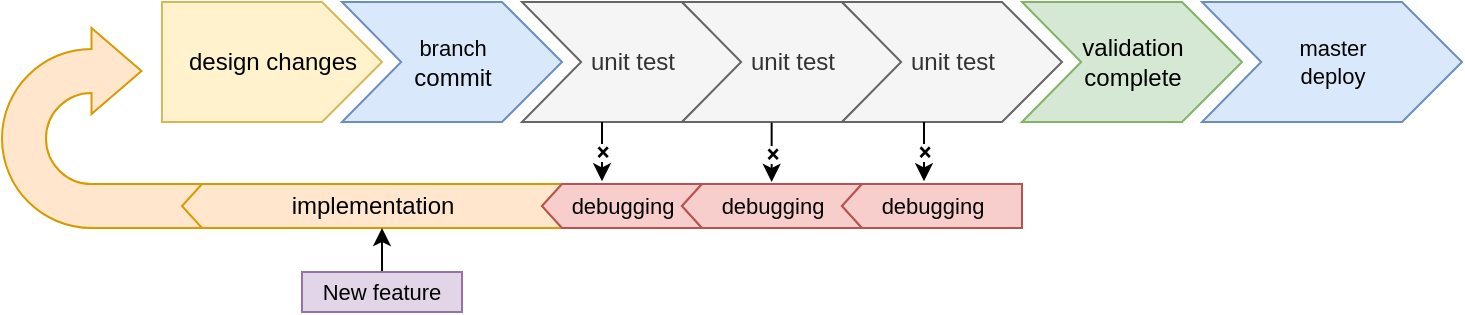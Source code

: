 <mxfile version="14.0.1" type="github">
  <diagram id="uKRyEX4Oqy5Uq11Np0ob" name="Page-1">
    <mxGraphModel dx="1181" dy="677" grid="1" gridSize="10" guides="1" tooltips="1" connect="1" arrows="1" fold="1" page="1" pageScale="1" pageWidth="1169" pageHeight="827" math="0" shadow="0">
      <root>
        <mxCell id="0" />
        <mxCell id="1" parent="0" />
        <mxCell id="KPVkUS9t8yKxZZGC2MSo-30" value="" style="html=1;shadow=0;dashed=0;align=center;verticalAlign=middle;shape=mxgraph.arrows2.uTurnArrow;dy=11;arrowHead=43;dx2=25;fillColor=#ffe6cc;strokeColor=#d79b00;" vertex="1" parent="1">
          <mxGeometry x="220" y="378" width="100" height="100" as="geometry" />
        </mxCell>
        <mxCell id="KPVkUS9t8yKxZZGC2MSo-31" value="&lt;span style=&quot;font-size: 11px&quot;&gt;branch&lt;br&gt;&lt;/span&gt;commit" style="html=1;shadow=0;dashed=0;align=center;verticalAlign=middle;shape=mxgraph.arrows2.arrow;dy=0;dx=30;notch=29.57;fillColor=#dae8fc;strokeColor=#6c8ebf;fontSize=12;" vertex="1" parent="1">
          <mxGeometry x="390" y="365" width="110" height="60" as="geometry" />
        </mxCell>
        <mxCell id="KPVkUS9t8yKxZZGC2MSo-32" value="unit test" style="html=1;shadow=0;dashed=0;align=center;verticalAlign=middle;shape=mxgraph.arrows2.arrow;dy=0;dx=30;notch=29.57;horizontal=1;fillColor=#f5f5f5;strokeColor=#666666;fontColor=#333333;" vertex="1" parent="1">
          <mxGeometry x="480" y="365" width="110" height="60" as="geometry" />
        </mxCell>
        <mxCell id="KPVkUS9t8yKxZZGC2MSo-36" value="design changes" style="html=1;shadow=0;dashed=0;align=center;verticalAlign=middle;shape=mxgraph.arrows2.arrow;dy=0;dx=30;notch=0;fillColor=#fff2cc;strokeColor=#d6b656;" vertex="1" parent="1">
          <mxGeometry x="300" y="365" width="110" height="60" as="geometry" />
        </mxCell>
        <mxCell id="KPVkUS9t8yKxZZGC2MSo-38" value="unit test" style="html=1;shadow=0;dashed=0;align=center;verticalAlign=middle;shape=mxgraph.arrows2.arrow;dy=0;dx=30;notch=29.57;fillColor=#f5f5f5;strokeColor=#666666;fontColor=#333333;" vertex="1" parent="1">
          <mxGeometry x="560" y="365" width="110" height="60" as="geometry" />
        </mxCell>
        <mxCell id="KPVkUS9t8yKxZZGC2MSo-39" value="unit test" style="html=1;shadow=0;dashed=0;align=center;verticalAlign=middle;shape=mxgraph.arrows2.arrow;dy=0;dx=30;notch=29.57;fillColor=#f5f5f5;strokeColor=#666666;fontColor=#333333;" vertex="1" parent="1">
          <mxGeometry x="640" y="365" width="110" height="60" as="geometry" />
        </mxCell>
        <mxCell id="KPVkUS9t8yKxZZGC2MSo-40" value="validation&lt;br&gt;complete" style="html=1;shadow=0;dashed=0;align=center;verticalAlign=middle;shape=mxgraph.arrows2.arrow;dy=0;dx=30;notch=29.57;fillColor=#d5e8d4;strokeColor=#82b366;" vertex="1" parent="1">
          <mxGeometry x="730" y="365" width="110" height="60" as="geometry" />
        </mxCell>
        <mxCell id="KPVkUS9t8yKxZZGC2MSo-41" value="implementation" style="html=1;shadow=0;dashed=0;align=center;verticalAlign=middle;shape=mxgraph.arrows2.arrow;dy=0;dx=10;notch=10;flipH=1;fillColor=#ffe6cc;strokeColor=#d79b00;" vertex="1" parent="1">
          <mxGeometry x="310" y="456" width="190" height="22" as="geometry" />
        </mxCell>
        <mxCell id="KPVkUS9t8yKxZZGC2MSo-43" value="&lt;font style=&quot;font-size: 11px;&quot;&gt;debugging&lt;/font&gt;" style="html=1;shadow=0;dashed=0;align=center;verticalAlign=middle;shape=mxgraph.arrows2.arrow;dy=0;dx=10;notch=10;flipH=1;horizontal=1;fontSize=11;fillColor=#f8cecc;strokeColor=#b85450;" vertex="1" parent="1">
          <mxGeometry x="490" y="456" width="80" height="22" as="geometry" />
        </mxCell>
        <mxCell id="KPVkUS9t8yKxZZGC2MSo-44" value="&lt;span style=&quot;font-size: 11px;&quot;&gt;debugging&lt;/span&gt;" style="html=1;shadow=0;dashed=0;align=center;verticalAlign=middle;shape=mxgraph.arrows2.arrow;dy=0;dx=10;notch=10;flipH=1;horizontal=1;fontSize=11;fillColor=#f8cecc;strokeColor=#b85450;" vertex="1" parent="1">
          <mxGeometry x="560" y="456" width="90" height="22" as="geometry" />
        </mxCell>
        <mxCell id="KPVkUS9t8yKxZZGC2MSo-45" value="&lt;span style=&quot;font-size: 11px;&quot;&gt;debugging&lt;/span&gt;" style="html=1;shadow=0;dashed=0;align=center;verticalAlign=middle;shape=mxgraph.arrows2.arrow;dy=0;dx=10;notch=0;flipH=1;horizontal=1;fontSize=11;fillColor=#f8cecc;strokeColor=#b85450;" vertex="1" parent="1">
          <mxGeometry x="640" y="456" width="90" height="22" as="geometry" />
        </mxCell>
        <mxCell id="KPVkUS9t8yKxZZGC2MSo-50" value="" style="endArrow=classic;html=1;fontSize=11;exitX=0;exitY=0;exitDx=40;exitDy=60;exitPerimeter=0;entryX=0.625;entryY=-0.061;entryDx=0;entryDy=0;entryPerimeter=0;" edge="1" parent="1" source="KPVkUS9t8yKxZZGC2MSo-32" target="KPVkUS9t8yKxZZGC2MSo-43">
          <mxGeometry relative="1" as="geometry">
            <mxPoint x="520" y="400" as="sourcePoint" />
            <mxPoint x="620" y="400" as="targetPoint" />
          </mxGeometry>
        </mxCell>
        <mxCell id="KPVkUS9t8yKxZZGC2MSo-51" value="❌" style="edgeLabel;resizable=0;html=1;align=center;verticalAlign=middle;fontSize=8;" connectable="0" vertex="1" parent="KPVkUS9t8yKxZZGC2MSo-50">
          <mxGeometry relative="1" as="geometry" />
        </mxCell>
        <mxCell id="KPVkUS9t8yKxZZGC2MSo-52" value="" style="endArrow=classic;html=1;fontSize=11;exitX=0;exitY=0;exitDx=40;exitDy=60;exitPerimeter=0;entryX=0.625;entryY=-0.061;entryDx=0;entryDy=0;entryPerimeter=0;" edge="1" parent="1">
          <mxGeometry relative="1" as="geometry">
            <mxPoint x="604.83" y="425.34" as="sourcePoint" />
            <mxPoint x="604.83" y="454.998" as="targetPoint" />
          </mxGeometry>
        </mxCell>
        <mxCell id="KPVkUS9t8yKxZZGC2MSo-53" value="❌" style="edgeLabel;resizable=0;html=1;align=center;verticalAlign=middle;fontSize=8;" connectable="0" vertex="1" parent="KPVkUS9t8yKxZZGC2MSo-52">
          <mxGeometry relative="1" as="geometry" />
        </mxCell>
        <mxCell id="KPVkUS9t8yKxZZGC2MSo-56" value="" style="endArrow=classic;html=1;fontSize=11;exitX=0;exitY=0;exitDx=40;exitDy=60;exitPerimeter=0;entryX=0.625;entryY=-0.061;entryDx=0;entryDy=0;entryPerimeter=0;" edge="1" parent="1">
          <mxGeometry relative="1" as="geometry">
            <mxPoint x="681.0" y="425.0" as="sourcePoint" />
            <mxPoint x="681.0" y="454.658" as="targetPoint" />
          </mxGeometry>
        </mxCell>
        <mxCell id="KPVkUS9t8yKxZZGC2MSo-57" value="❌" style="edgeLabel;resizable=0;html=1;align=center;verticalAlign=middle;fontSize=8;" connectable="0" vertex="1" parent="KPVkUS9t8yKxZZGC2MSo-56">
          <mxGeometry relative="1" as="geometry" />
        </mxCell>
        <mxCell id="KPVkUS9t8yKxZZGC2MSo-58" value="master&lt;br&gt;deploy" style="html=1;shadow=0;dashed=0;align=center;verticalAlign=middle;shape=mxgraph.arrows2.arrow;dy=0;dx=30;notch=29.57;fillColor=#dae8fc;strokeColor=#6c8ebf;fontSize=11;" vertex="1" parent="1">
          <mxGeometry x="820" y="365" width="130" height="60" as="geometry" />
        </mxCell>
        <mxCell id="KPVkUS9t8yKxZZGC2MSo-64" style="edgeStyle=orthogonalEdgeStyle;rounded=0;orthogonalLoop=1;jettySize=auto;html=1;entryX=0;entryY=0;entryDx=90;entryDy=22;entryPerimeter=0;fontSize=11;" edge="1" parent="1" target="KPVkUS9t8yKxZZGC2MSo-41">
          <mxGeometry relative="1" as="geometry">
            <mxPoint x="410" y="500" as="sourcePoint" />
          </mxGeometry>
        </mxCell>
        <mxCell id="KPVkUS9t8yKxZZGC2MSo-60" value="New feature" style="text;html=1;strokeColor=#9673a6;fillColor=#e1d5e7;align=center;verticalAlign=middle;whiteSpace=wrap;rounded=0;fontSize=11;" vertex="1" parent="1">
          <mxGeometry x="370" y="500" width="80" height="20" as="geometry" />
        </mxCell>
      </root>
    </mxGraphModel>
  </diagram>
</mxfile>
